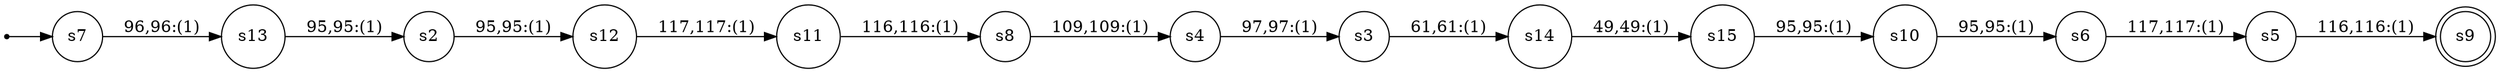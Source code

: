 
      digraph G {
        rankdir=LR;
        init [shape=point];
        node [shape = doublecircle];
        s9
        node [shape = circle];
        init -> s7;
        s15 -> s10 [label = "95,95:(1)"]
        s14 -> s15 [label = "49,49:(1)"]
        s13 -> s2 [label = "95,95:(1)"]
        s12 -> s11 [label = "117,117:(1)"]
        s11 -> s8 [label = "116,116:(1)"]
        s10 -> s6 [label = "95,95:(1)"]
        s8 -> s4 [label = "109,109:(1)"]
        s7 -> s13 [label = "96,96:(1)"]
        s6 -> s5 [label = "117,117:(1)"]
        s5 -> s9 [label = "116,116:(1)"]
        s4 -> s3 [label = "97,97:(1)"]
        s3 -> s14 [label = "61,61:(1)"]
        s2 -> s12 [label = "95,95:(1)"]}